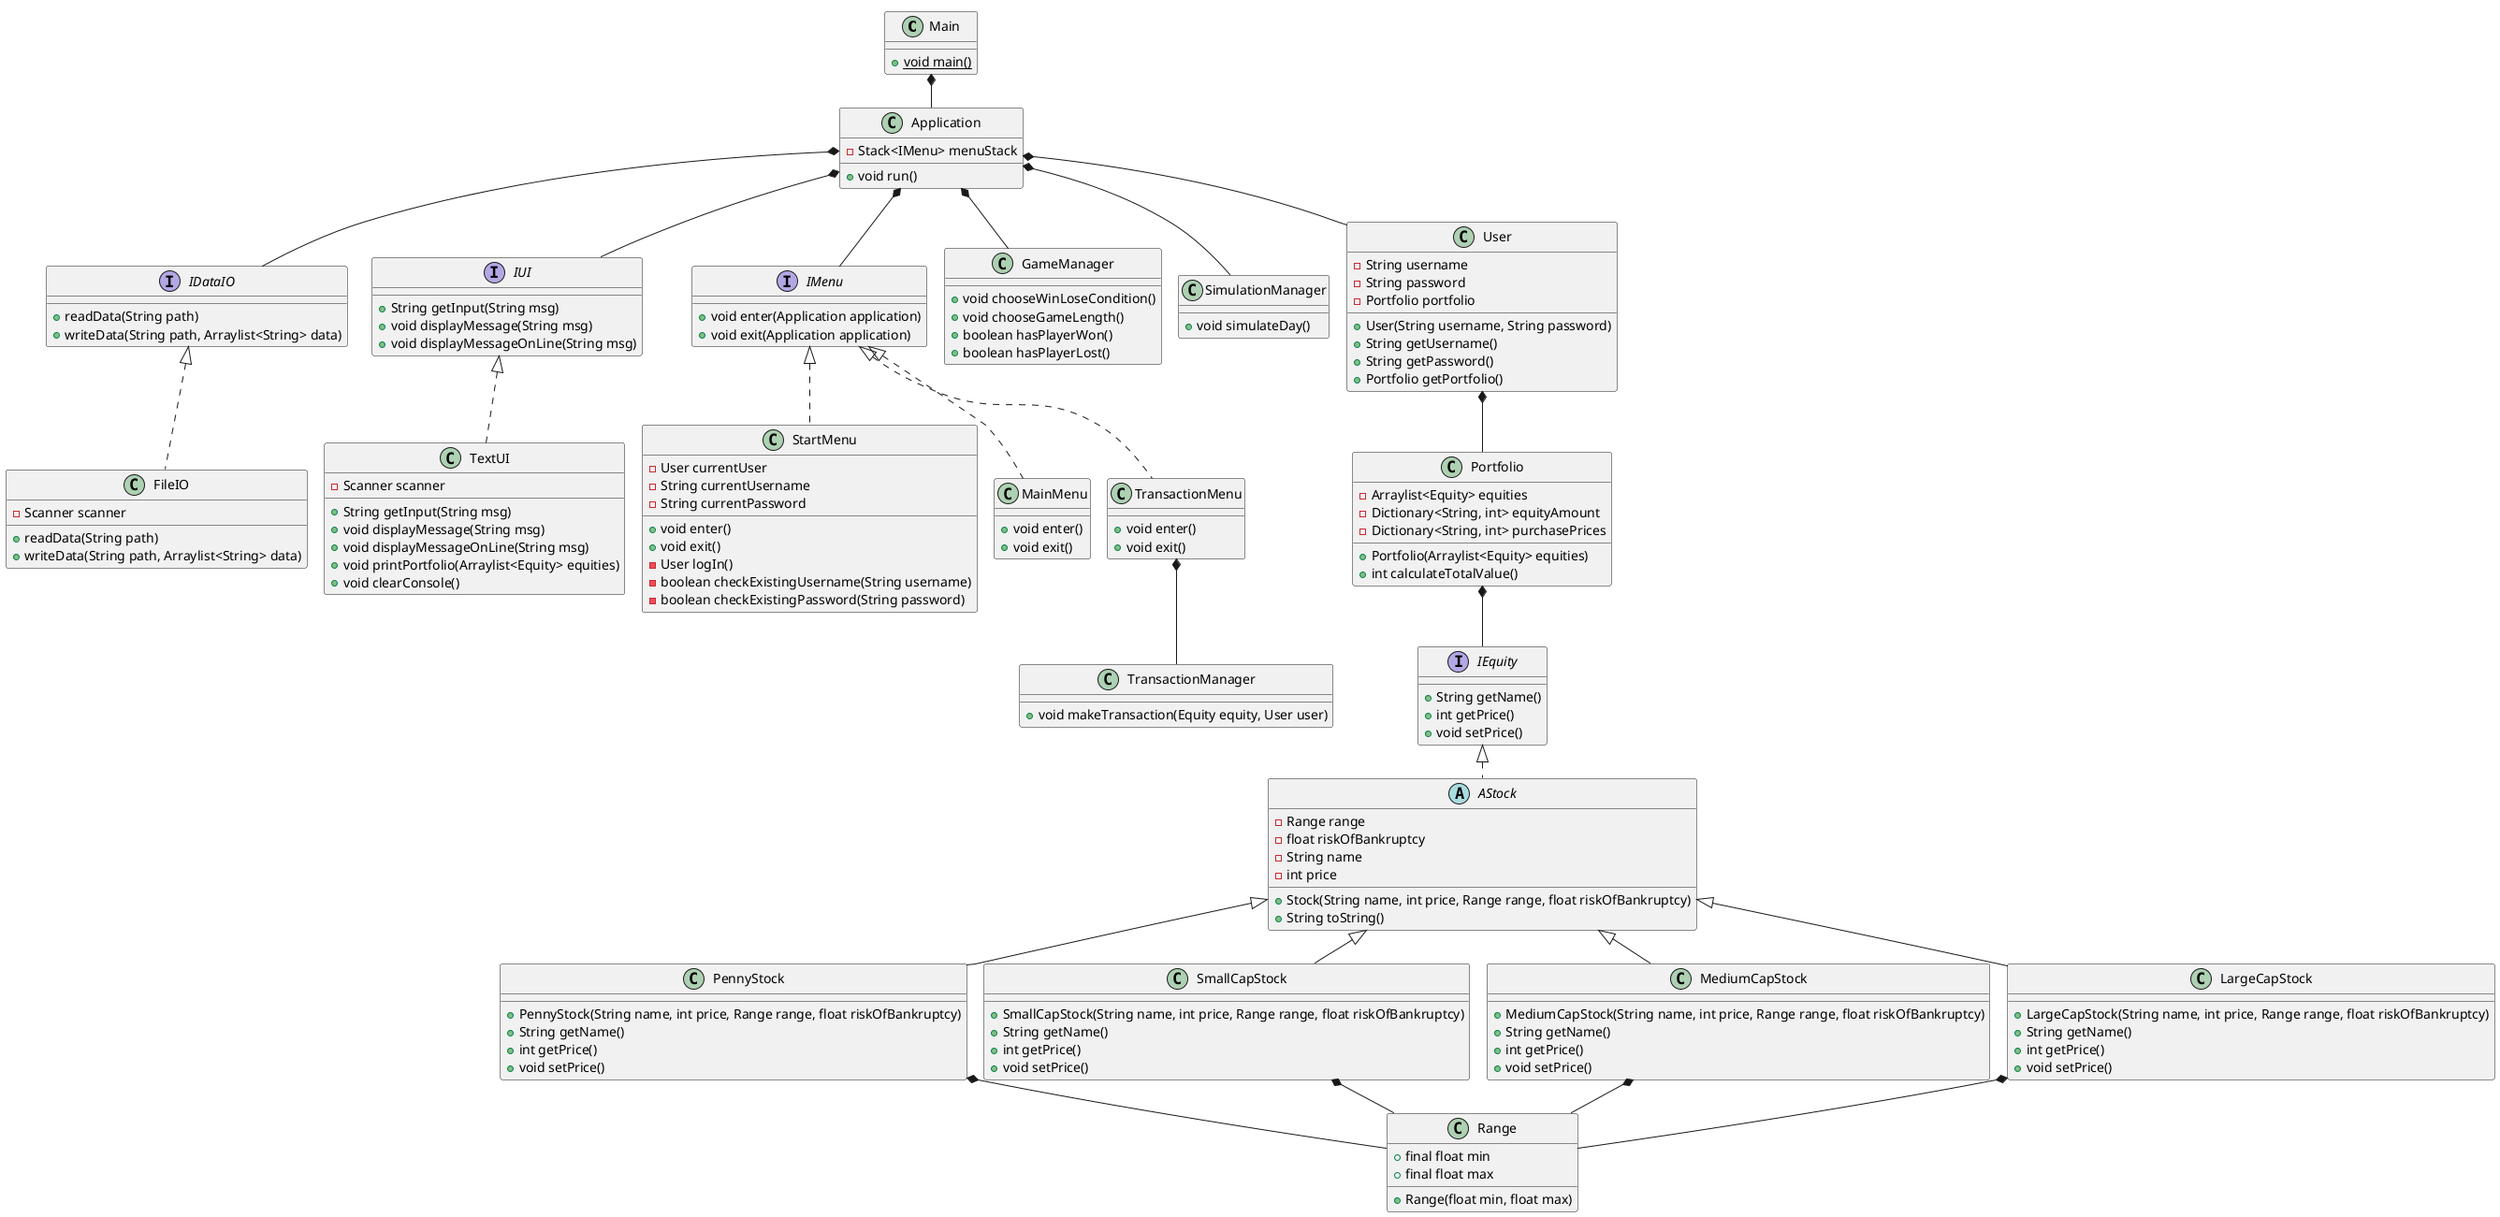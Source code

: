 @startuml
!pragma layout smetana
'https://plantuml.com/class-diagram
class Main {
    + {static} void main()
}

class Application {
    - Stack<IMenu> menuStack
    + void run()
}

interface IDataIO {
    + readData(String path)
    + writeData(String path, Arraylist<String> data)
}

class FileIO implements IDataIO {
    - Scanner scanner
    + readData(String path)
    + writeData(String path, Arraylist<String> data)

}

interface IUI {
    + String getInput(String msg)
    + void displayMessage(String msg)
    + void displayMessageOnLine(String msg)
}

class TextUI implements IUI {
    - Scanner scanner
    + String getInput(String msg)
    + void displayMessage(String msg)
    + void displayMessageOnLine(String msg)
    + void printPortfolio(Arraylist<Equity> equities)
    + void clearConsole()
}

interface IMenu {
    + void enter(Application application)
    + void exit(Application application)
}

class StartMenu implements IMenu {
    - User currentUser
    - String currentUsername
    - String currentPassword
    + void enter()
    + void exit()
    - User logIn()
    - boolean checkExistingUsername(String username)
    - boolean checkExistingPassword(String password)
}

class MainMenu implements IMenu {
    + void enter()
    + void exit()
}

class TransactionMenu implements IMenu {
    + void enter()
    + void exit()
}

class TransactionManager {
    + void makeTransaction(Equity equity, User user)
}

class GameManager {
    + void chooseWinLoseCondition()
    + void chooseGameLength()
    + boolean hasPlayerWon()
    + boolean hasPlayerLost()
}

class SimulationManager {
    + void simulateDay()
}

class User {
    - String username
    - String password
    - Portfolio portfolio
    + User(String username, String password)
    + String getUsername()
    + String getPassword()
    + Portfolio getPortfolio()
}

class Portfolio {
    - Arraylist<Equity> equities
    - Dictionary<String, int> equityAmount
    - Dictionary<String, int> purchasePrices
    + Portfolio(Arraylist<Equity> equities)
    + int calculateTotalValue()
}

interface IEquity {
    + String getName()
    + int getPrice()
    + void setPrice()
}

abstract class AStock implements IEquity {
    - Range range
    - float riskOfBankruptcy
    - String name
    - int price
    + Stock(String name, int price, Range range, float riskOfBankruptcy)
    + String toString()
}

class PennyStock extends AStock {
    + PennyStock(String name, int price, Range range, float riskOfBankruptcy)
    + String getName()
    + int getPrice()
    + void setPrice()
}
class SmallCapStock extends AStock {
    + SmallCapStock(String name, int price, Range range, float riskOfBankruptcy)
    + String getName()
    + int getPrice()
    + void setPrice()
}
class MediumCapStock extends AStock {
    + MediumCapStock(String name, int price, Range range, float riskOfBankruptcy)
    + String getName()
    + int getPrice()
    + void setPrice()
}
class LargeCapStock extends AStock {
    + LargeCapStock(String name, int price, Range range, float riskOfBankruptcy)
    + String getName()
    + int getPrice()
    + void setPrice()
}

class Range {
    + final float min
    + final float max
    + Range(float min, float max)
}

Main *-- Application
Application *-- IMenu
Application *-- User
Application *-- SimulationManager
Application *-- GameManager
Application *-- IUI
Application *-- IDataIO

TransactionMenu *-- TransactionManager

User *-- Portfolio
Portfolio *-- IEquity
PennyStock *-- Range
SmallCapStock *-- Range
MediumCapStock *-- Range
LargeCapStock *-- Range
@enduml